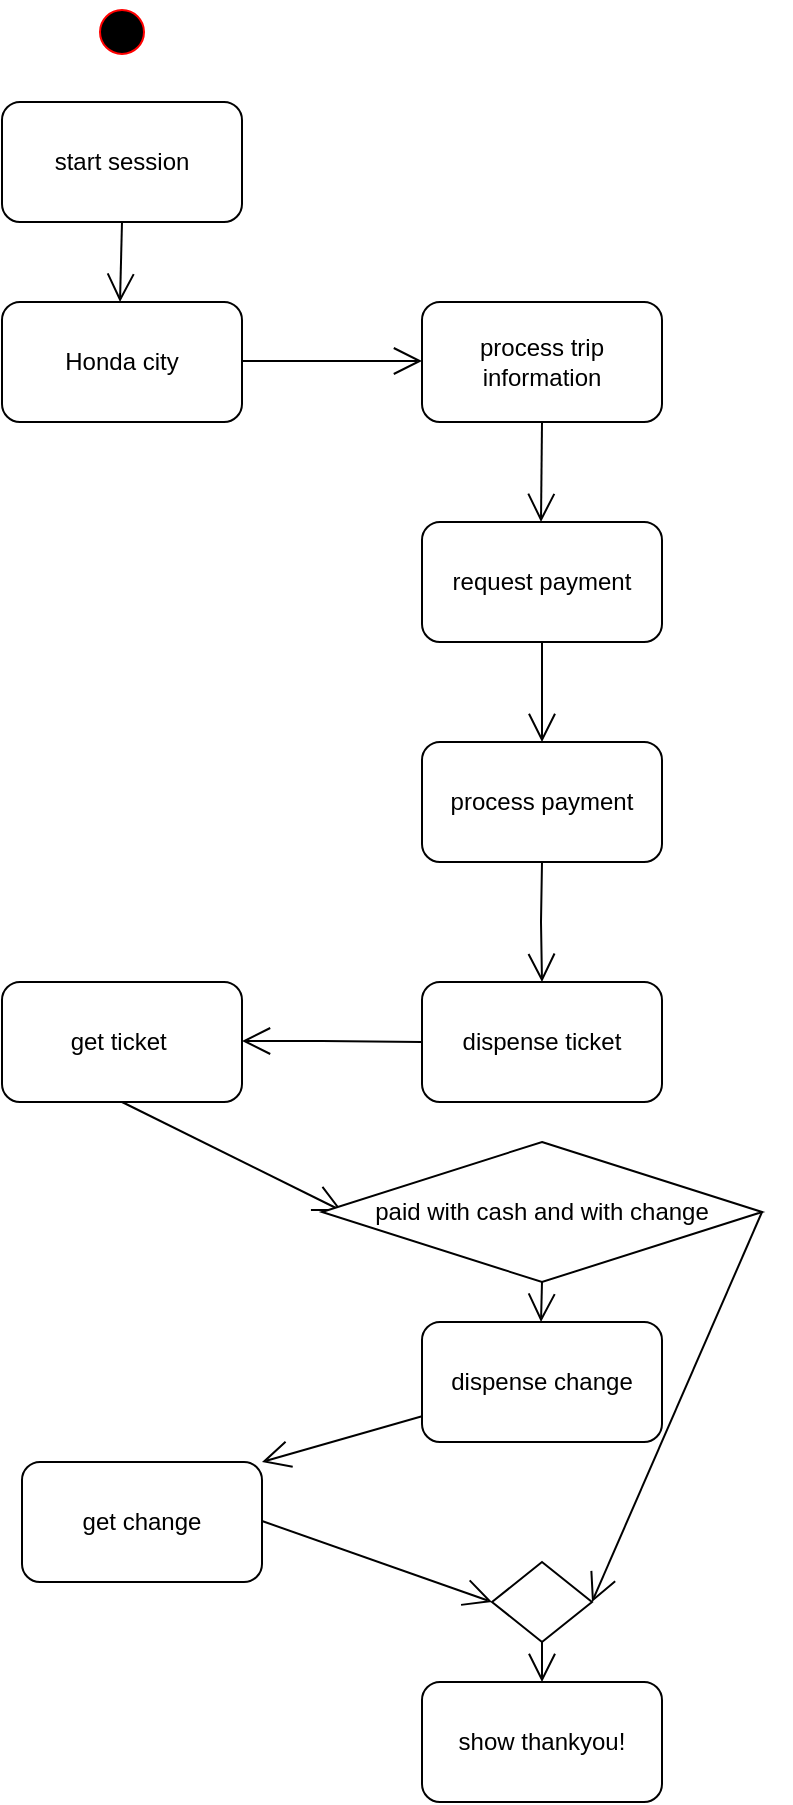 <mxfile version="22.1.21" type="github">
  <diagram name="Page-1" id="jU7aJNaG4EmLiF6ASeKA">
    <mxGraphModel dx="954" dy="608" grid="1" gridSize="10" guides="1" tooltips="1" connect="1" arrows="1" fold="1" page="1" pageScale="1" pageWidth="850" pageHeight="1100" math="0" shadow="0">
      <root>
        <mxCell id="0" />
        <mxCell id="1" parent="0" />
        <mxCell id="PQB1Y8k-di75P9IcplEZ-1" value="start session" style="rounded=1;whiteSpace=wrap;html=1;" vertex="1" parent="1">
          <mxGeometry x="30" y="50" width="120" height="60" as="geometry" />
        </mxCell>
        <mxCell id="PQB1Y8k-di75P9IcplEZ-2" value="Honda city" style="rounded=1;whiteSpace=wrap;html=1;" vertex="1" parent="1">
          <mxGeometry x="30" y="150" width="120" height="60" as="geometry" />
        </mxCell>
        <mxCell id="PQB1Y8k-di75P9IcplEZ-3" value="dispense ticket" style="rounded=1;whiteSpace=wrap;html=1;" vertex="1" parent="1">
          <mxGeometry x="240" y="490" width="120" height="60" as="geometry" />
        </mxCell>
        <mxCell id="PQB1Y8k-di75P9IcplEZ-5" value="process payment" style="rounded=1;whiteSpace=wrap;html=1;" vertex="1" parent="1">
          <mxGeometry x="240" y="370" width="120" height="60" as="geometry" />
        </mxCell>
        <mxCell id="PQB1Y8k-di75P9IcplEZ-6" value="request payment" style="rounded=1;whiteSpace=wrap;html=1;" vertex="1" parent="1">
          <mxGeometry x="240" y="260" width="120" height="60" as="geometry" />
        </mxCell>
        <mxCell id="PQB1Y8k-di75P9IcplEZ-7" value="process trip information" style="rounded=1;whiteSpace=wrap;html=1;" vertex="1" parent="1">
          <mxGeometry x="240" y="150" width="120" height="60" as="geometry" />
        </mxCell>
        <mxCell id="PQB1Y8k-di75P9IcplEZ-8" value="show thankyou!" style="rounded=1;whiteSpace=wrap;html=1;" vertex="1" parent="1">
          <mxGeometry x="240" y="840" width="120" height="60" as="geometry" />
        </mxCell>
        <mxCell id="PQB1Y8k-di75P9IcplEZ-9" value="get change" style="rounded=1;whiteSpace=wrap;html=1;" vertex="1" parent="1">
          <mxGeometry x="40" y="730" width="120" height="60" as="geometry" />
        </mxCell>
        <mxCell id="PQB1Y8k-di75P9IcplEZ-11" value="dispense change" style="rounded=1;whiteSpace=wrap;html=1;" vertex="1" parent="1">
          <mxGeometry x="240" y="660" width="120" height="60" as="geometry" />
        </mxCell>
        <mxCell id="PQB1Y8k-di75P9IcplEZ-12" value="get ticket&amp;nbsp;" style="rounded=1;whiteSpace=wrap;html=1;" vertex="1" parent="1">
          <mxGeometry x="30" y="490" width="120" height="60" as="geometry" />
        </mxCell>
        <mxCell id="PQB1Y8k-di75P9IcplEZ-16" value="" style="endArrow=open;endFill=1;endSize=12;html=1;rounded=0;exitX=0.5;exitY=1;exitDx=0;exitDy=0;" edge="1" parent="1" source="PQB1Y8k-di75P9IcplEZ-1">
          <mxGeometry width="160" relative="1" as="geometry">
            <mxPoint x="89" y="120" as="sourcePoint" />
            <mxPoint x="89" y="150" as="targetPoint" />
          </mxGeometry>
        </mxCell>
        <mxCell id="PQB1Y8k-di75P9IcplEZ-20" value="" style="endArrow=open;endFill=1;endSize=12;html=1;rounded=0;" edge="1" parent="1">
          <mxGeometry width="160" relative="1" as="geometry">
            <mxPoint x="150" y="179.5" as="sourcePoint" />
            <mxPoint x="240" y="179.5" as="targetPoint" />
          </mxGeometry>
        </mxCell>
        <mxCell id="PQB1Y8k-di75P9IcplEZ-21" value="" style="endArrow=open;endFill=1;endSize=12;html=1;rounded=0;" edge="1" parent="1">
          <mxGeometry width="160" relative="1" as="geometry">
            <mxPoint x="300" y="210" as="sourcePoint" />
            <mxPoint x="299.5" y="260" as="targetPoint" />
          </mxGeometry>
        </mxCell>
        <mxCell id="PQB1Y8k-di75P9IcplEZ-23" value="" style="endArrow=open;endFill=1;endSize=12;html=1;rounded=0;exitX=0.5;exitY=1;exitDx=0;exitDy=0;entryX=0.5;entryY=0;entryDx=0;entryDy=0;" edge="1" parent="1" source="PQB1Y8k-di75P9IcplEZ-5" target="PQB1Y8k-di75P9IcplEZ-3">
          <mxGeometry width="160" relative="1" as="geometry">
            <mxPoint x="299.5" y="440" as="sourcePoint" />
            <mxPoint x="299.5" y="480" as="targetPoint" />
            <Array as="points">
              <mxPoint x="299.5" y="460" />
            </Array>
          </mxGeometry>
        </mxCell>
        <mxCell id="PQB1Y8k-di75P9IcplEZ-24" value="" style="endArrow=open;endFill=1;endSize=12;html=1;rounded=0;exitX=0.5;exitY=1;exitDx=0;exitDy=0;" edge="1" parent="1" source="PQB1Y8k-di75P9IcplEZ-12">
          <mxGeometry width="160" relative="1" as="geometry">
            <mxPoint x="90" y="600" as="sourcePoint" />
            <mxPoint x="200" y="604.5" as="targetPoint" />
          </mxGeometry>
        </mxCell>
        <mxCell id="PQB1Y8k-di75P9IcplEZ-26" value="" style="endArrow=open;endFill=1;endSize=12;html=1;rounded=0;" edge="1" parent="1">
          <mxGeometry width="160" relative="1" as="geometry">
            <mxPoint x="300" y="320" as="sourcePoint" />
            <mxPoint x="299.5" y="370" as="targetPoint" />
            <Array as="points">
              <mxPoint x="300" y="370" />
            </Array>
          </mxGeometry>
        </mxCell>
        <mxCell id="PQB1Y8k-di75P9IcplEZ-29" value="" style="endArrow=open;endFill=1;endSize=12;html=1;rounded=0;exitX=0;exitY=0.5;exitDx=0;exitDy=0;" edge="1" parent="1" source="PQB1Y8k-di75P9IcplEZ-3">
          <mxGeometry width="160" relative="1" as="geometry">
            <mxPoint x="230" y="519.5" as="sourcePoint" />
            <mxPoint x="150" y="519.5" as="targetPoint" />
            <Array as="points">
              <mxPoint x="190" y="519.5" />
              <mxPoint x="160" y="519.5" />
            </Array>
          </mxGeometry>
        </mxCell>
        <mxCell id="PQB1Y8k-di75P9IcplEZ-32" value="" style="ellipse;html=1;shape=startState;fillColor=#000000;strokeColor=#ff0000;" vertex="1" parent="1">
          <mxGeometry x="75" width="30" height="30" as="geometry" />
        </mxCell>
        <mxCell id="PQB1Y8k-di75P9IcplEZ-36" value="paid with cash and with change" style="rhombus;whiteSpace=wrap;html=1;" vertex="1" parent="1">
          <mxGeometry x="190" y="570" width="220" height="70" as="geometry" />
        </mxCell>
        <mxCell id="PQB1Y8k-di75P9IcplEZ-39" value="" style="rhombus;whiteSpace=wrap;html=1;" vertex="1" parent="1">
          <mxGeometry x="275" y="780" width="50" height="40" as="geometry" />
        </mxCell>
        <mxCell id="PQB1Y8k-di75P9IcplEZ-41" value="" style="endArrow=open;endFill=1;endSize=12;html=1;rounded=0;entryX=0;entryY=0.5;entryDx=0;entryDy=0;" edge="1" parent="1" target="PQB1Y8k-di75P9IcplEZ-39">
          <mxGeometry width="160" relative="1" as="geometry">
            <mxPoint x="160" y="759.5" as="sourcePoint" />
            <mxPoint x="270" y="800" as="targetPoint" />
          </mxGeometry>
        </mxCell>
        <mxCell id="PQB1Y8k-di75P9IcplEZ-42" value="" style="endArrow=open;endFill=1;endSize=12;html=1;rounded=0;entryX=0.5;entryY=0;entryDx=0;entryDy=0;exitX=0.5;exitY=1;exitDx=0;exitDy=0;" edge="1" parent="1" source="PQB1Y8k-di75P9IcplEZ-39" target="PQB1Y8k-di75P9IcplEZ-8">
          <mxGeometry width="160" relative="1" as="geometry">
            <mxPoint x="290" y="810" as="sourcePoint" />
            <mxPoint x="450" y="810" as="targetPoint" />
          </mxGeometry>
        </mxCell>
        <mxCell id="PQB1Y8k-di75P9IcplEZ-43" value="" style="endArrow=open;endFill=1;endSize=12;html=1;rounded=0;exitX=1;exitY=0.5;exitDx=0;exitDy=0;entryX=1;entryY=0.5;entryDx=0;entryDy=0;" edge="1" parent="1" source="PQB1Y8k-di75P9IcplEZ-36" target="PQB1Y8k-di75P9IcplEZ-39">
          <mxGeometry width="160" relative="1" as="geometry">
            <mxPoint x="400" y="610" as="sourcePoint" />
            <mxPoint x="320" y="805.5" as="targetPoint" />
          </mxGeometry>
        </mxCell>
        <mxCell id="PQB1Y8k-di75P9IcplEZ-44" value="" style="endArrow=open;endFill=1;endSize=12;html=1;rounded=0;entryX=1;entryY=0;entryDx=0;entryDy=0;" edge="1" parent="1" source="PQB1Y8k-di75P9IcplEZ-11" target="PQB1Y8k-di75P9IcplEZ-9">
          <mxGeometry width="160" relative="1" as="geometry">
            <mxPoint x="130" y="689.5" as="sourcePoint" />
            <mxPoint x="110" y="690" as="targetPoint" />
          </mxGeometry>
        </mxCell>
        <mxCell id="PQB1Y8k-di75P9IcplEZ-46" value="" style="endArrow=open;endFill=1;endSize=12;html=1;rounded=0;" edge="1" parent="1">
          <mxGeometry width="160" relative="1" as="geometry">
            <mxPoint x="300" y="640" as="sourcePoint" />
            <mxPoint x="299.5" y="660" as="targetPoint" />
          </mxGeometry>
        </mxCell>
      </root>
    </mxGraphModel>
  </diagram>
</mxfile>
